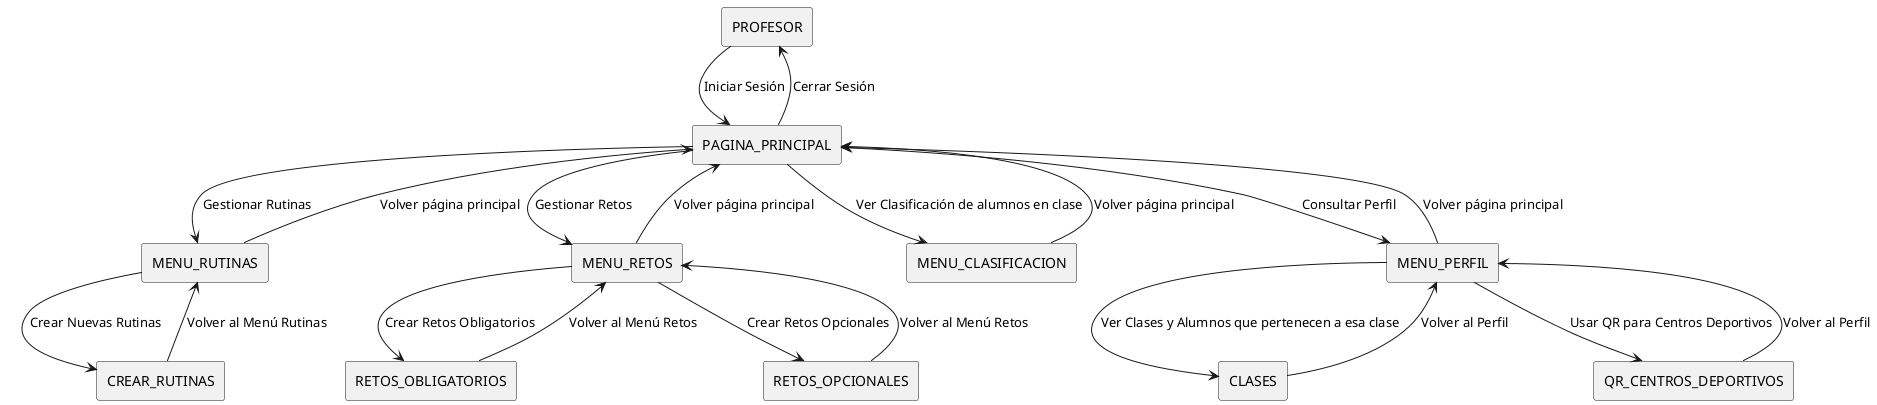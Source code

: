 @startuml
!define RECTANGLE(x) rectangle x

RECTANGLE(PROFESOR)
RECTANGLE(PAGINA_PRINCIPAL)
RECTANGLE(MENU_RUTINAS)
RECTANGLE(MENU_RETOS)
RECTANGLE(MENU_CLASIFICACION)
RECTANGLE(MENU_PERFIL)
RECTANGLE(CREAR_RUTINAS)
RECTANGLE(RETOS_OBLIGATORIOS)
RECTANGLE(RETOS_OPCIONALES)
RECTANGLE(CLASES)
RECTANGLE(QR_CENTROS_DEPORTIVOS)

PROFESOR --> PAGINA_PRINCIPAL : Iniciar Sesión
PAGINA_PRINCIPAL --> PROFESOR : Cerrar Sesión

PAGINA_PRINCIPAL --> MENU_RUTINAS : Gestionar Rutinas
PAGINA_PRINCIPAL --> MENU_RETOS : Gestionar Retos
PAGINA_PRINCIPAL --> MENU_CLASIFICACION : Ver Clasificación de alumnos en clase
PAGINA_PRINCIPAL --> MENU_PERFIL : Consultar Perfil

MENU_RUTINAS --> CREAR_RUTINAS : Crear Nuevas Rutinas
CREAR_RUTINAS --> MENU_RUTINAS : Volver al Menú Rutinas

MENU_RETOS --> RETOS_OBLIGATORIOS : Crear Retos Obligatorios
MENU_RETOS --> RETOS_OPCIONALES : Crear Retos Opcionales
RETOS_OBLIGATORIOS --> MENU_RETOS : Volver al Menú Retos
RETOS_OPCIONALES --> MENU_RETOS : Volver al Menú Retos

MENU_PERFIL --> CLASES : Ver Clases y Alumnos que pertenecen a esa clase
MENU_PERFIL --> QR_CENTROS_DEPORTIVOS : Usar QR para Centros Deportivos

CLASES --> MENU_PERFIL : Volver al Perfil
QR_CENTROS_DEPORTIVOS --> MENU_PERFIL : Volver al Perfil

MENU_RUTINAS --> PAGINA_PRINCIPAL : Volver página principal
MENU_RETOS --> PAGINA_PRINCIPAL : Volver página principal
MENU_CLASIFICACION --> PAGINA_PRINCIPAL : Volver página principal
MENU_PERFIL --> PAGINA_PRINCIPAL : Volver página principal

@enduml
